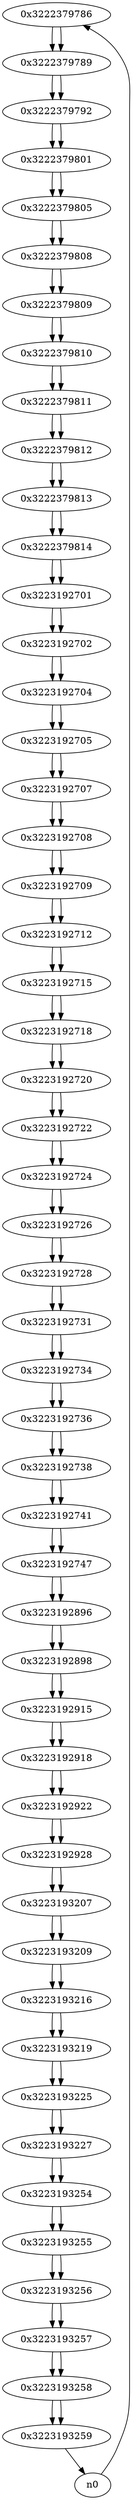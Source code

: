 digraph G{
/* nodes */
  n1 [label="0x3222379786"]
  n2 [label="0x3222379789"]
  n3 [label="0x3222379792"]
  n4 [label="0x3222379801"]
  n5 [label="0x3222379805"]
  n6 [label="0x3222379808"]
  n7 [label="0x3222379809"]
  n8 [label="0x3222379810"]
  n9 [label="0x3222379811"]
  n10 [label="0x3222379812"]
  n11 [label="0x3222379813"]
  n12 [label="0x3222379814"]
  n13 [label="0x3223192701"]
  n14 [label="0x3223192702"]
  n15 [label="0x3223192704"]
  n16 [label="0x3223192705"]
  n17 [label="0x3223192707"]
  n18 [label="0x3223192708"]
  n19 [label="0x3223192709"]
  n20 [label="0x3223192712"]
  n21 [label="0x3223192715"]
  n22 [label="0x3223192718"]
  n23 [label="0x3223192720"]
  n24 [label="0x3223192722"]
  n25 [label="0x3223192724"]
  n26 [label="0x3223192726"]
  n27 [label="0x3223192728"]
  n28 [label="0x3223192731"]
  n29 [label="0x3223192734"]
  n30 [label="0x3223192736"]
  n31 [label="0x3223192738"]
  n32 [label="0x3223192741"]
  n33 [label="0x3223192747"]
  n34 [label="0x3223192896"]
  n35 [label="0x3223192898"]
  n36 [label="0x3223192915"]
  n37 [label="0x3223192918"]
  n38 [label="0x3223192922"]
  n39 [label="0x3223192928"]
  n40 [label="0x3223193207"]
  n41 [label="0x3223193209"]
  n42 [label="0x3223193216"]
  n43 [label="0x3223193219"]
  n44 [label="0x3223193225"]
  n45 [label="0x3223193227"]
  n46 [label="0x3223193254"]
  n47 [label="0x3223193255"]
  n48 [label="0x3223193256"]
  n49 [label="0x3223193257"]
  n50 [label="0x3223193258"]
  n51 [label="0x3223193259"]
/* edges */
n1 -> n2;
n0 -> n1;
n2 -> n3;
n1 -> n2;
n3 -> n4;
n2 -> n3;
n4 -> n5;
n3 -> n4;
n5 -> n6;
n4 -> n5;
n6 -> n7;
n5 -> n6;
n7 -> n8;
n6 -> n7;
n8 -> n9;
n7 -> n8;
n9 -> n10;
n8 -> n9;
n10 -> n11;
n9 -> n10;
n11 -> n12;
n10 -> n11;
n12 -> n13;
n11 -> n12;
n13 -> n14;
n12 -> n13;
n14 -> n15;
n13 -> n14;
n15 -> n16;
n14 -> n15;
n16 -> n17;
n15 -> n16;
n17 -> n18;
n16 -> n17;
n18 -> n19;
n17 -> n18;
n19 -> n20;
n18 -> n19;
n20 -> n21;
n19 -> n20;
n21 -> n22;
n20 -> n21;
n22 -> n23;
n21 -> n22;
n23 -> n24;
n22 -> n23;
n24 -> n25;
n23 -> n24;
n25 -> n26;
n24 -> n25;
n26 -> n27;
n25 -> n26;
n27 -> n28;
n26 -> n27;
n28 -> n29;
n27 -> n28;
n29 -> n30;
n28 -> n29;
n30 -> n31;
n29 -> n30;
n31 -> n32;
n30 -> n31;
n32 -> n33;
n31 -> n32;
n33 -> n34;
n32 -> n33;
n34 -> n35;
n33 -> n34;
n35 -> n36;
n34 -> n35;
n36 -> n37;
n35 -> n36;
n37 -> n38;
n36 -> n37;
n38 -> n39;
n37 -> n38;
n39 -> n40;
n38 -> n39;
n40 -> n41;
n39 -> n40;
n41 -> n42;
n40 -> n41;
n42 -> n43;
n41 -> n42;
n43 -> n44;
n42 -> n43;
n44 -> n45;
n43 -> n44;
n45 -> n46;
n44 -> n45;
n46 -> n47;
n45 -> n46;
n47 -> n48;
n46 -> n47;
n48 -> n49;
n47 -> n48;
n49 -> n50;
n48 -> n49;
n50 -> n51;
n49 -> n50;
n51 -> n0;
n50 -> n51;
}
